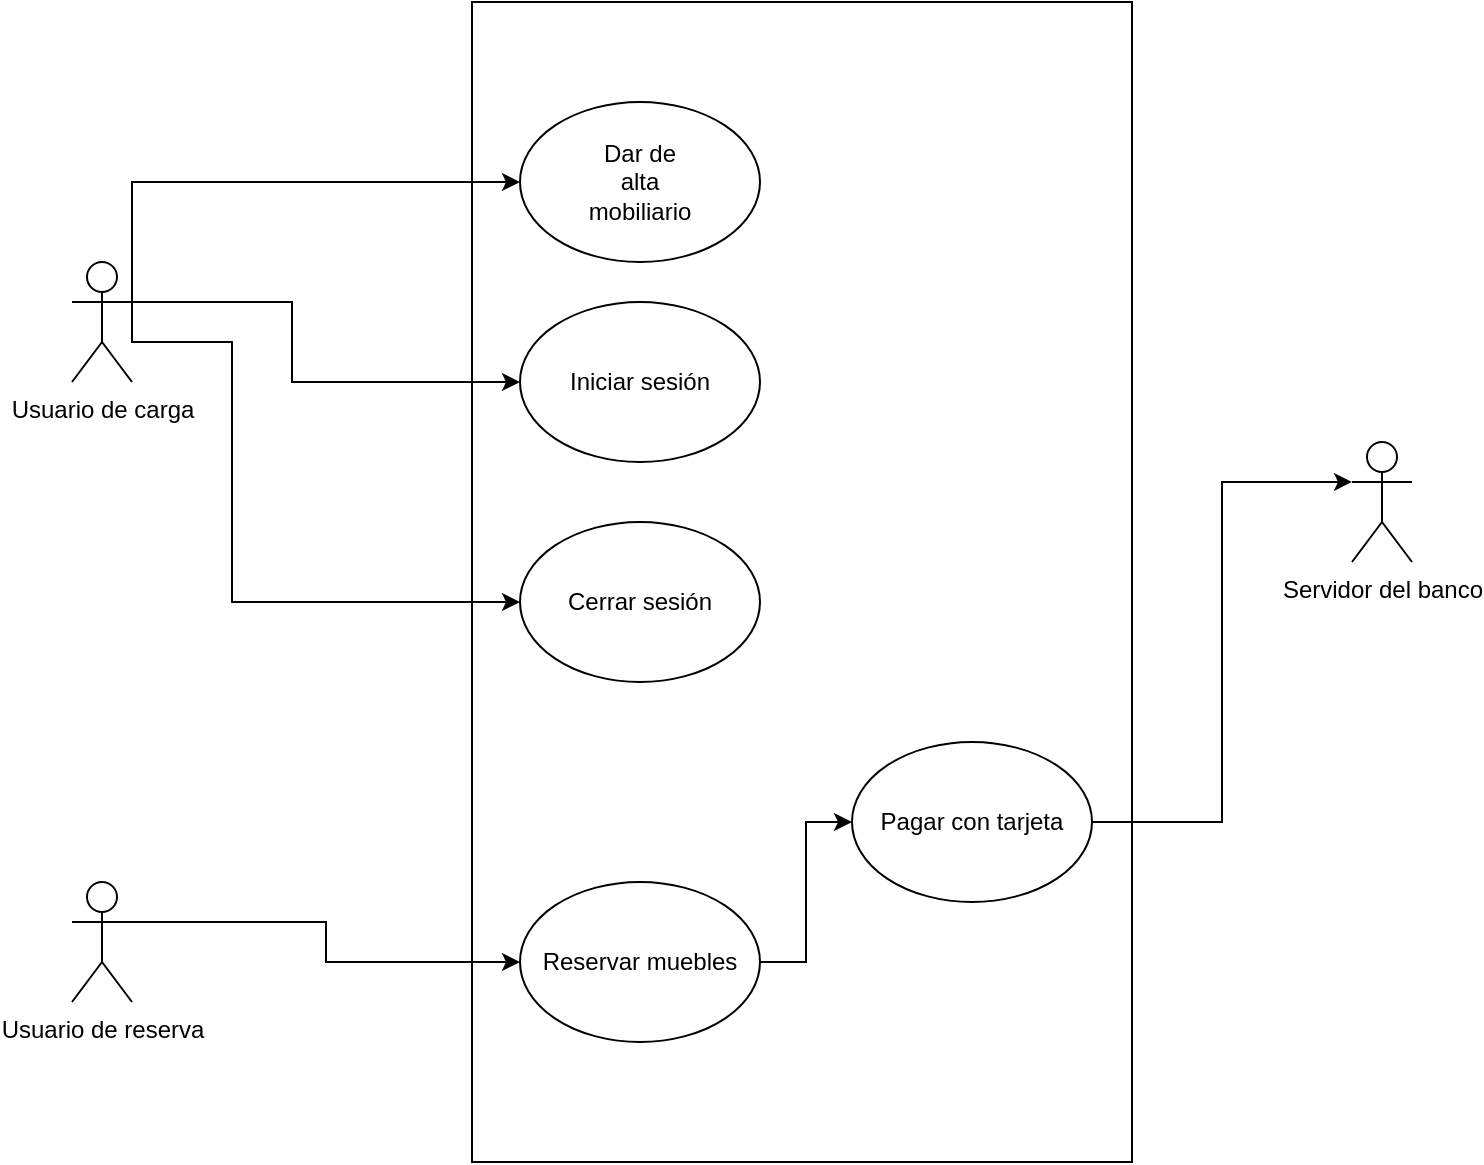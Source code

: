 <mxfile version="21.3.7">
  <diagram name="Page-1" id="V90xB7qdsa4RaNqBrD74">
    <mxGraphModel dx="1969" dy="904" grid="1" gridSize="10" guides="1" tooltips="1" connect="1" arrows="1" fold="1" page="1" pageScale="1" pageWidth="827" pageHeight="1169" math="0" shadow="0">
      <root>
        <mxCell id="0" />
        <mxCell id="1" parent="0" />
        <mxCell id="zZHOFVr4RmUMuJw-N2Mc-1" value="" style="rounded=0;whiteSpace=wrap;html=1;" vertex="1" parent="1">
          <mxGeometry x="270" y="380" width="330" height="580" as="geometry" />
        </mxCell>
        <mxCell id="zZHOFVr4RmUMuJw-N2Mc-26" style="edgeStyle=orthogonalEdgeStyle;rounded=0;orthogonalLoop=1;jettySize=auto;html=1;exitX=1;exitY=0.333;exitDx=0;exitDy=0;exitPerimeter=0;entryX=0;entryY=0.5;entryDx=0;entryDy=0;" edge="1" parent="1" source="zZHOFVr4RmUMuJw-N2Mc-2" target="zZHOFVr4RmUMuJw-N2Mc-10">
          <mxGeometry relative="1" as="geometry">
            <Array as="points">
              <mxPoint x="100" y="470" />
            </Array>
          </mxGeometry>
        </mxCell>
        <mxCell id="zZHOFVr4RmUMuJw-N2Mc-27" style="edgeStyle=orthogonalEdgeStyle;rounded=0;orthogonalLoop=1;jettySize=auto;html=1;exitX=1;exitY=0.333;exitDx=0;exitDy=0;exitPerimeter=0;entryX=0;entryY=0.5;entryDx=0;entryDy=0;" edge="1" parent="1" source="zZHOFVr4RmUMuJw-N2Mc-2" target="zZHOFVr4RmUMuJw-N2Mc-16">
          <mxGeometry relative="1" as="geometry">
            <Array as="points">
              <mxPoint x="180" y="530" />
              <mxPoint x="180" y="570" />
            </Array>
          </mxGeometry>
        </mxCell>
        <mxCell id="zZHOFVr4RmUMuJw-N2Mc-28" style="edgeStyle=orthogonalEdgeStyle;rounded=0;orthogonalLoop=1;jettySize=auto;html=1;exitX=1;exitY=0.333;exitDx=0;exitDy=0;exitPerimeter=0;entryX=0;entryY=0.5;entryDx=0;entryDy=0;" edge="1" parent="1" source="zZHOFVr4RmUMuJw-N2Mc-2" target="zZHOFVr4RmUMuJw-N2Mc-17">
          <mxGeometry relative="1" as="geometry">
            <Array as="points">
              <mxPoint x="100" y="550" />
              <mxPoint x="150" y="550" />
              <mxPoint x="150" y="680" />
            </Array>
          </mxGeometry>
        </mxCell>
        <mxCell id="zZHOFVr4RmUMuJw-N2Mc-2" value="Usuario de carga" style="shape=umlActor;verticalLabelPosition=bottom;verticalAlign=top;html=1;outlineConnect=0;" vertex="1" parent="1">
          <mxGeometry x="70" y="510" width="30" height="60" as="geometry" />
        </mxCell>
        <mxCell id="zZHOFVr4RmUMuJw-N2Mc-3" value="Servidor del banco" style="shape=umlActor;verticalLabelPosition=bottom;verticalAlign=top;html=1;outlineConnect=0;" vertex="1" parent="1">
          <mxGeometry x="710" y="600" width="30" height="60" as="geometry" />
        </mxCell>
        <mxCell id="zZHOFVr4RmUMuJw-N2Mc-15" style="edgeStyle=orthogonalEdgeStyle;rounded=0;orthogonalLoop=1;jettySize=auto;html=1;exitX=1;exitY=0.333;exitDx=0;exitDy=0;exitPerimeter=0;entryX=0;entryY=0.5;entryDx=0;entryDy=0;" edge="1" parent="1" source="zZHOFVr4RmUMuJw-N2Mc-4" target="zZHOFVr4RmUMuJw-N2Mc-14">
          <mxGeometry relative="1" as="geometry" />
        </mxCell>
        <mxCell id="zZHOFVr4RmUMuJw-N2Mc-4" value="Usuario de reserva" style="shape=umlActor;verticalLabelPosition=bottom;verticalAlign=top;html=1;outlineConnect=0;" vertex="1" parent="1">
          <mxGeometry x="70" y="820" width="30" height="60" as="geometry" />
        </mxCell>
        <mxCell id="zZHOFVr4RmUMuJw-N2Mc-10" value="" style="ellipse;whiteSpace=wrap;html=1;" vertex="1" parent="1">
          <mxGeometry x="294" y="430" width="120" height="80" as="geometry" />
        </mxCell>
        <mxCell id="zZHOFVr4RmUMuJw-N2Mc-11" value="Dar de alta mobiliario" style="text;html=1;strokeColor=none;fillColor=none;align=center;verticalAlign=middle;whiteSpace=wrap;rounded=0;" vertex="1" parent="1">
          <mxGeometry x="324" y="455" width="60" height="30" as="geometry" />
        </mxCell>
        <mxCell id="zZHOFVr4RmUMuJw-N2Mc-23" style="edgeStyle=orthogonalEdgeStyle;rounded=0;orthogonalLoop=1;jettySize=auto;html=1;exitX=1;exitY=0.5;exitDx=0;exitDy=0;entryX=0;entryY=0.5;entryDx=0;entryDy=0;" edge="1" parent="1" source="zZHOFVr4RmUMuJw-N2Mc-14" target="zZHOFVr4RmUMuJw-N2Mc-22">
          <mxGeometry relative="1" as="geometry" />
        </mxCell>
        <mxCell id="zZHOFVr4RmUMuJw-N2Mc-14" value="Reservar muebles" style="ellipse;whiteSpace=wrap;html=1;" vertex="1" parent="1">
          <mxGeometry x="294" y="820" width="120" height="80" as="geometry" />
        </mxCell>
        <mxCell id="zZHOFVr4RmUMuJw-N2Mc-16" value="Iniciar sesión" style="ellipse;whiteSpace=wrap;html=1;" vertex="1" parent="1">
          <mxGeometry x="294" y="530" width="120" height="80" as="geometry" />
        </mxCell>
        <mxCell id="zZHOFVr4RmUMuJw-N2Mc-17" value="Cerrar sesión" style="ellipse;whiteSpace=wrap;html=1;" vertex="1" parent="1">
          <mxGeometry x="294" y="640" width="120" height="80" as="geometry" />
        </mxCell>
        <mxCell id="zZHOFVr4RmUMuJw-N2Mc-25" style="edgeStyle=orthogonalEdgeStyle;rounded=0;orthogonalLoop=1;jettySize=auto;html=1;exitX=1;exitY=0.5;exitDx=0;exitDy=0;entryX=0;entryY=0.333;entryDx=0;entryDy=0;entryPerimeter=0;" edge="1" parent="1" source="zZHOFVr4RmUMuJw-N2Mc-22" target="zZHOFVr4RmUMuJw-N2Mc-3">
          <mxGeometry relative="1" as="geometry" />
        </mxCell>
        <mxCell id="zZHOFVr4RmUMuJw-N2Mc-22" value="Pagar con tarjeta" style="ellipse;whiteSpace=wrap;html=1;" vertex="1" parent="1">
          <mxGeometry x="460" y="750" width="120" height="80" as="geometry" />
        </mxCell>
      </root>
    </mxGraphModel>
  </diagram>
</mxfile>
